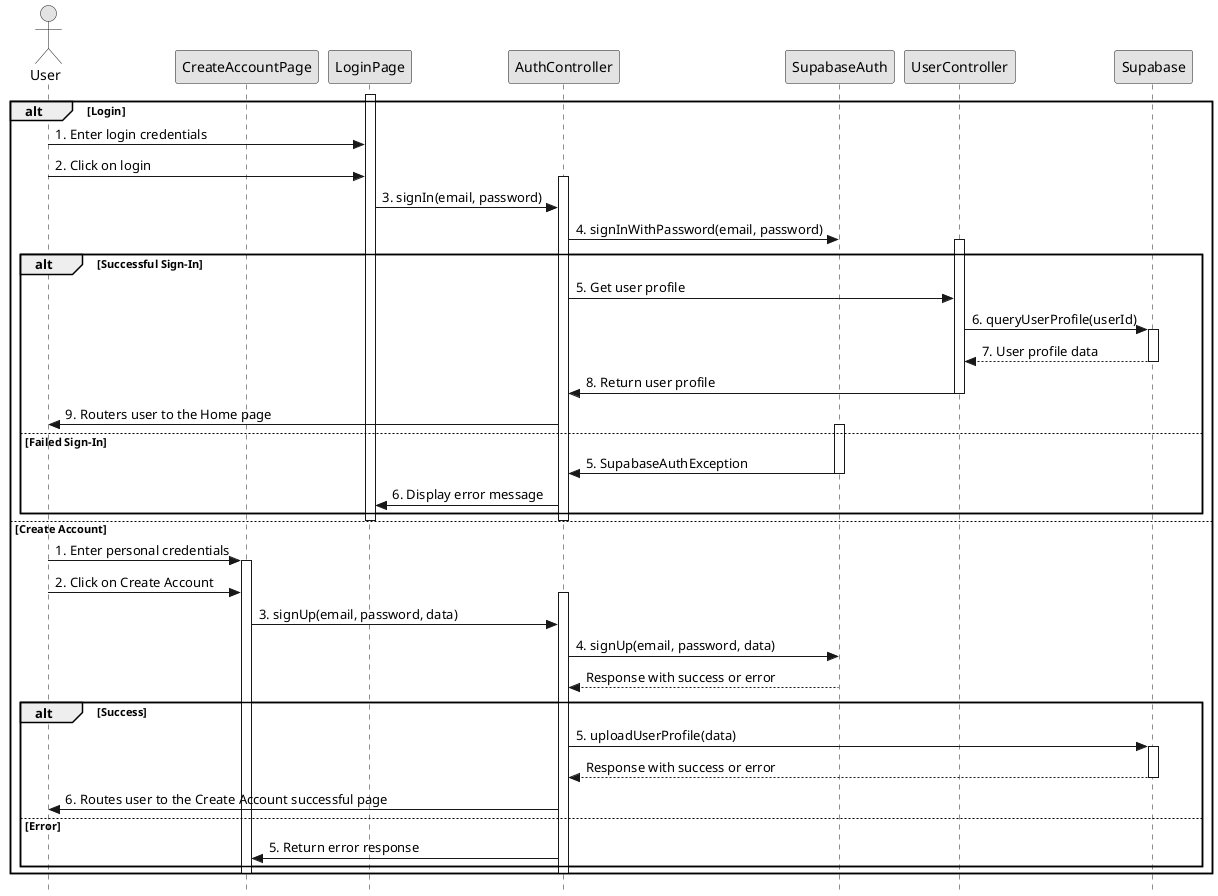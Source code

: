 @startuml authentication

skinparam monochrome true
skinparam Style strictuml

actor User
participant CreateAccountPage as Cap
participant LoginPage as LoginComponent
participant AuthController as AuthController
participant SupabaseAuth as SupabaseAuth
participant UserController as UserController
participant Supabase as Supabase

alt Login
    activate LoginComponent
    User -> LoginComponent: 1. Enter login credentials
    User -> LoginComponent: 2. Click on login

    activate AuthController
    LoginComponent -> AuthController: 3. signIn(email, password)
    AuthController -> SupabaseAuth: 4. signInWithPassword(email, password)

    alt Successful Sign-In
        activate UserController
        AuthController -> UserController: 5. Get user profile
        UserController -> Supabase: 6. queryUserProfile(userId)
        activate Supabase
        Supabase --> UserController: 7. User profile data
        deactivate Supabase
        UserController -> AuthController: 8. Return user profile
        deactivate UserController
        AuthController -> User: 9. Routers user to the Home page
    else Failed Sign-In
        activate SupabaseAuth
        SupabaseAuth -> AuthController: 5. SupabaseAuthException
        deactivate SupabaseAuth
        AuthController -> LoginComponent: 6. Display error message
    end

    deactivate LoginComponent
    deactivate AuthController

else Create Account
    User -> Cap: 1. Enter personal credentials
    activate Cap
    User -> Cap: 2. Click on Create Account

    activate AuthController
    Cap -> AuthController: 3. signUp(email, password, data)
    AuthController -> SupabaseAuth: 4. signUp(email, password, data)
    SupabaseAuth --> AuthController: Response with success or error

    alt Success

        AuthController -> Supabase: 5. uploadUserProfile(data)
        activate Supabase
        Supabase --> AuthController: Response with success or error
        deactivate Supabase
         AuthController -> User: 6. Routes user to the Create Account successful page
    else Error
        AuthController -> Cap: 5. Return error response
    end

    deactivate Cap
    deactivate AuthController

end

@enduml












